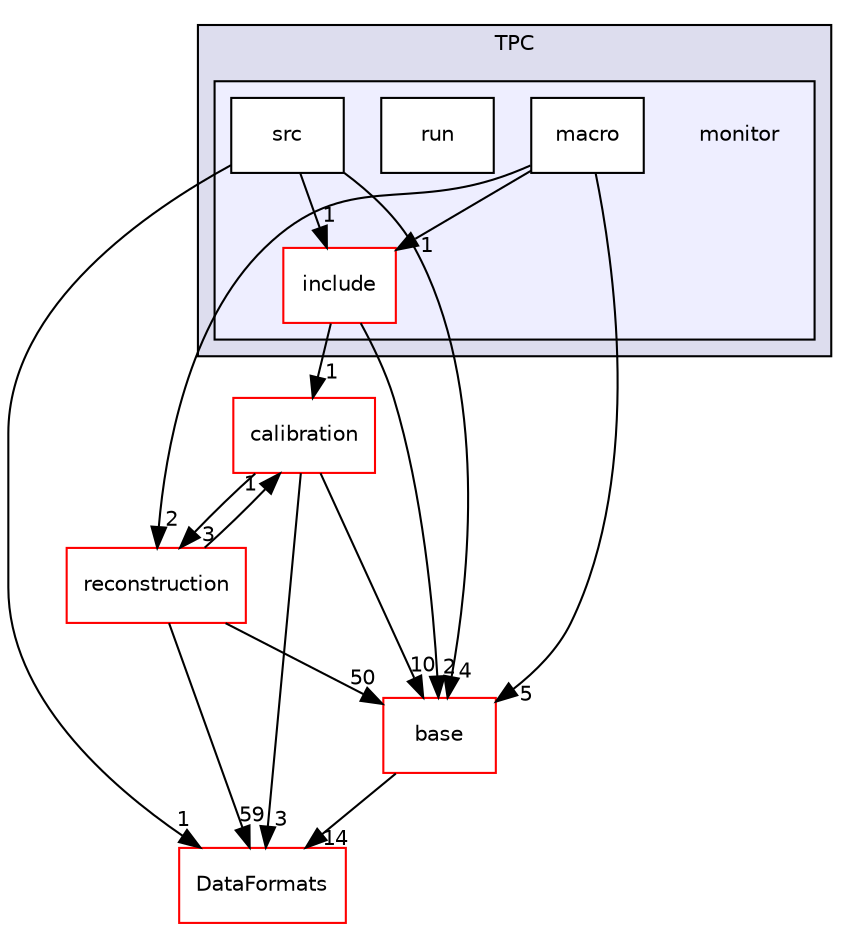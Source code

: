 digraph "/home/travis/build/AliceO2Group/AliceO2/Detectors/TPC/monitor" {
  bgcolor=transparent;
  compound=true
  node [ fontsize="10", fontname="Helvetica"];
  edge [ labelfontsize="10", labelfontname="Helvetica"];
  subgraph clusterdir_a597e8e061b11201a1dff411feb10d0b {
    graph [ bgcolor="#ddddee", pencolor="black", label="TPC" fontname="Helvetica", fontsize="10", URL="dir_a597e8e061b11201a1dff411feb10d0b.html"]
  subgraph clusterdir_c8aedc994017b243e124cedd663b3bbb {
    graph [ bgcolor="#eeeeff", pencolor="black", label="" URL="dir_c8aedc994017b243e124cedd663b3bbb.html"];
    dir_c8aedc994017b243e124cedd663b3bbb [shape=plaintext label="monitor"];
    dir_aa18e31672ad680cbed4898267bc1ea1 [shape=box label="include" color="red" fillcolor="white" style="filled" URL="dir_aa18e31672ad680cbed4898267bc1ea1.html"];
    dir_ab1441f83870c14eb9a1db7d196c6c0f [shape=box label="macro" color="black" fillcolor="white" style="filled" URL="dir_ab1441f83870c14eb9a1db7d196c6c0f.html"];
    dir_2712d39f2537201a75009c421509bbae [shape=box label="run" color="black" fillcolor="white" style="filled" URL="dir_2712d39f2537201a75009c421509bbae.html"];
    dir_75a22ffed9615d68d9baca3734fb0768 [shape=box label="src" color="black" fillcolor="white" style="filled" URL="dir_75a22ffed9615d68d9baca3734fb0768.html"];
  }
  }
  dir_4995562033b321477cfe3c34a14a5189 [shape=box label="calibration" color="red" URL="dir_4995562033b321477cfe3c34a14a5189.html"];
  dir_677b030cc750909e4cd27413873678d8 [shape=box label="base" color="red" URL="dir_677b030cc750909e4cd27413873678d8.html"];
  dir_a5de047958dd458e809773c6ffaa8478 [shape=box label="reconstruction" color="red" URL="dir_a5de047958dd458e809773c6ffaa8478.html"];
  dir_2171f7ec022c5423887b07c69b2f5b48 [shape=box label="DataFormats" color="red" URL="dir_2171f7ec022c5423887b07c69b2f5b48.html"];
  dir_ab1441f83870c14eb9a1db7d196c6c0f->dir_677b030cc750909e4cd27413873678d8 [headlabel="5", labeldistance=1.5 headhref="dir_000373_000231.html"];
  dir_ab1441f83870c14eb9a1db7d196c6c0f->dir_a5de047958dd458e809773c6ffaa8478 [headlabel="2", labeldistance=1.5 headhref="dir_000373_000279.html"];
  dir_ab1441f83870c14eb9a1db7d196c6c0f->dir_aa18e31672ad680cbed4898267bc1ea1 [headlabel="1", labeldistance=1.5 headhref="dir_000373_000371.html"];
  dir_75a22ffed9615d68d9baca3734fb0768->dir_677b030cc750909e4cd27413873678d8 [headlabel="4", labeldistance=1.5 headhref="dir_000375_000231.html"];
  dir_75a22ffed9615d68d9baca3734fb0768->dir_aa18e31672ad680cbed4898267bc1ea1 [headlabel="1", labeldistance=1.5 headhref="dir_000375_000371.html"];
  dir_75a22ffed9615d68d9baca3734fb0768->dir_2171f7ec022c5423887b07c69b2f5b48 [headlabel="1", labeldistance=1.5 headhref="dir_000375_000054.html"];
  dir_4995562033b321477cfe3c34a14a5189->dir_677b030cc750909e4cd27413873678d8 [headlabel="10", labeldistance=1.5 headhref="dir_000365_000231.html"];
  dir_4995562033b321477cfe3c34a14a5189->dir_a5de047958dd458e809773c6ffaa8478 [headlabel="3", labeldistance=1.5 headhref="dir_000365_000279.html"];
  dir_4995562033b321477cfe3c34a14a5189->dir_2171f7ec022c5423887b07c69b2f5b48 [headlabel="3", labeldistance=1.5 headhref="dir_000365_000054.html"];
  dir_677b030cc750909e4cd27413873678d8->dir_2171f7ec022c5423887b07c69b2f5b48 [headlabel="14", labeldistance=1.5 headhref="dir_000231_000054.html"];
  dir_a5de047958dd458e809773c6ffaa8478->dir_4995562033b321477cfe3c34a14a5189 [headlabel="1", labeldistance=1.5 headhref="dir_000279_000365.html"];
  dir_a5de047958dd458e809773c6ffaa8478->dir_677b030cc750909e4cd27413873678d8 [headlabel="50", labeldistance=1.5 headhref="dir_000279_000231.html"];
  dir_a5de047958dd458e809773c6ffaa8478->dir_2171f7ec022c5423887b07c69b2f5b48 [headlabel="59", labeldistance=1.5 headhref="dir_000279_000054.html"];
  dir_aa18e31672ad680cbed4898267bc1ea1->dir_4995562033b321477cfe3c34a14a5189 [headlabel="1", labeldistance=1.5 headhref="dir_000371_000365.html"];
  dir_aa18e31672ad680cbed4898267bc1ea1->dir_677b030cc750909e4cd27413873678d8 [headlabel="2", labeldistance=1.5 headhref="dir_000371_000231.html"];
}
